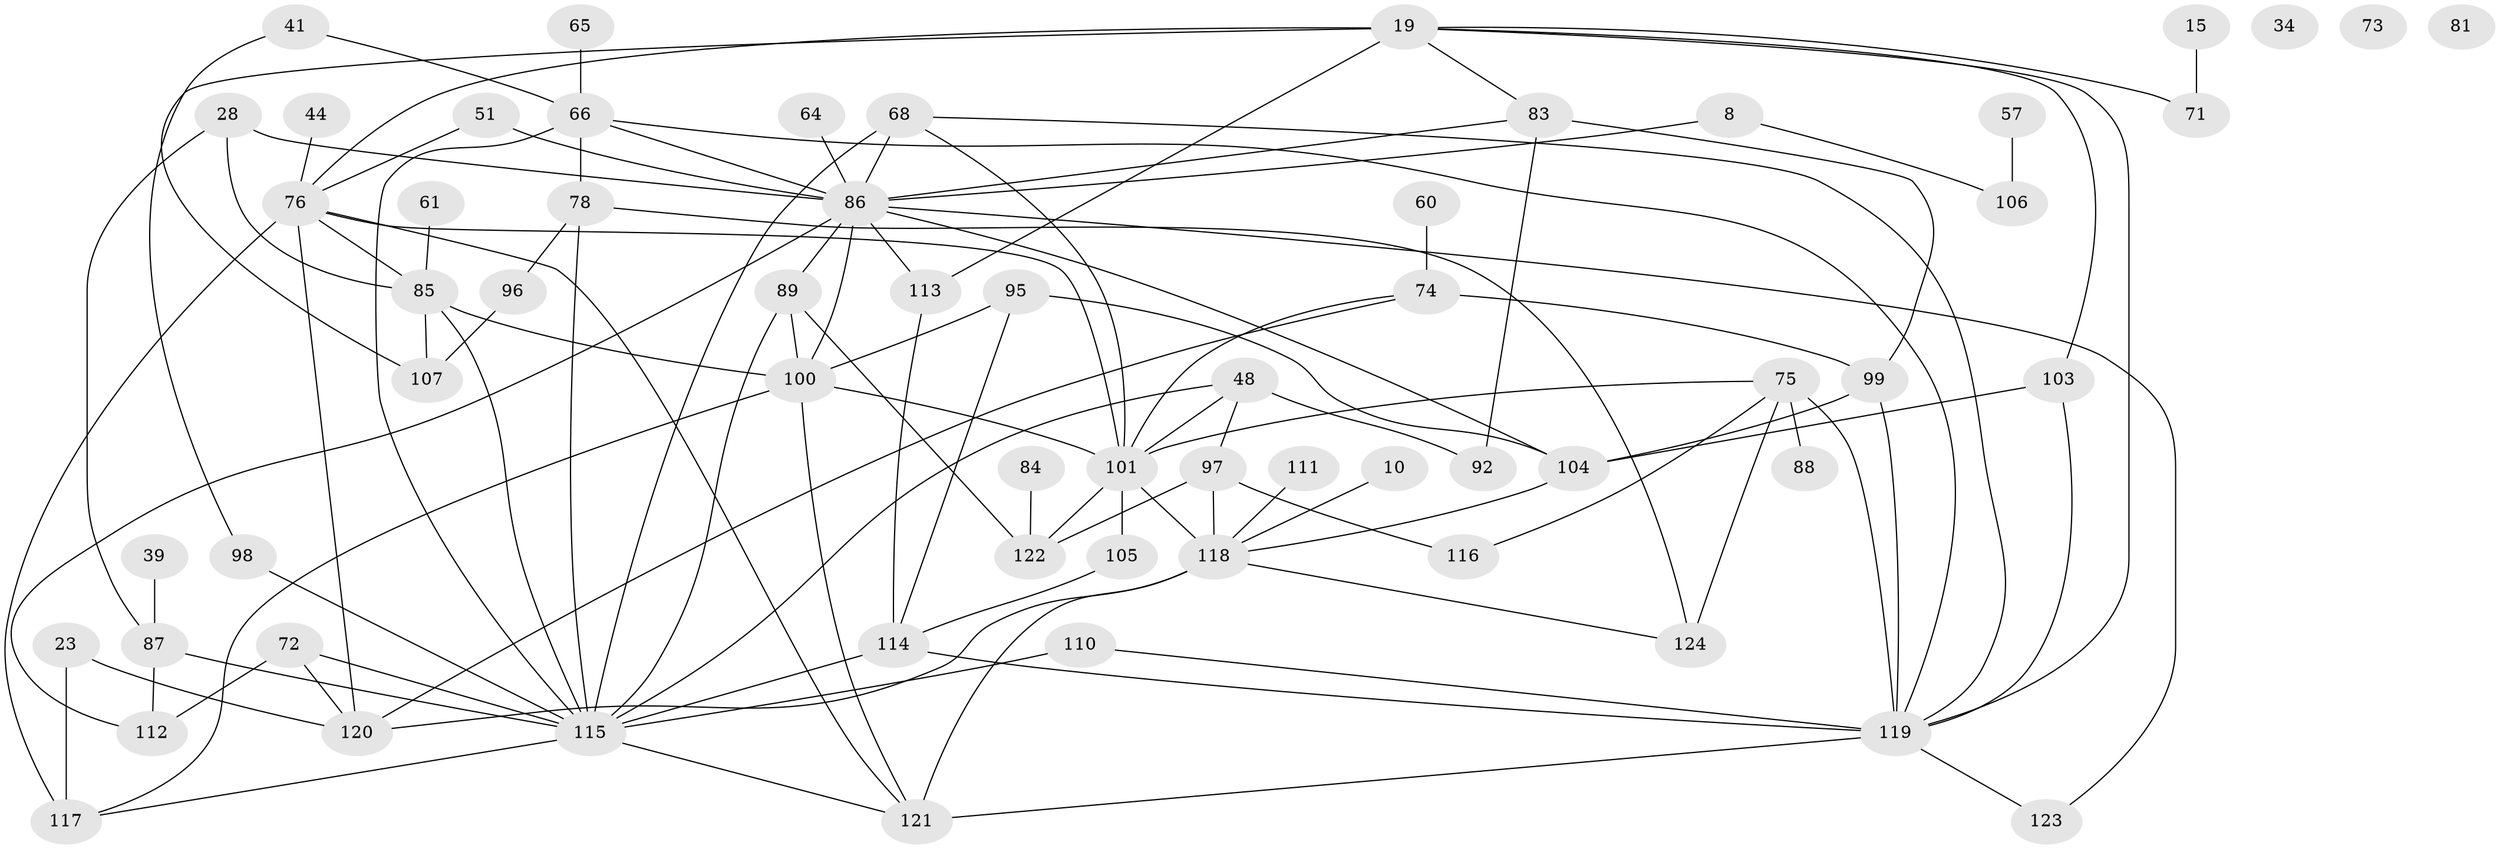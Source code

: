 // original degree distribution, {3: 0.21774193548387097, 5: 0.12096774193548387, 4: 0.1774193548387097, 2: 0.23387096774193547, 1: 0.11290322580645161, 6: 0.06451612903225806, 7: 0.03225806451612903, 0: 0.024193548387096774, 8: 0.016129032258064516}
// Generated by graph-tools (version 1.1) at 2025/43/03/04/25 21:43:22]
// undirected, 62 vertices, 109 edges
graph export_dot {
graph [start="1"]
  node [color=gray90,style=filled];
  8;
  10;
  15;
  19 [super="+6+7"];
  23 [super="+5"];
  28;
  34;
  39;
  41;
  44;
  48;
  51 [super="+35"];
  57;
  60;
  61;
  64;
  65;
  66 [super="+18"];
  68 [super="+63"];
  71;
  72 [super="+40"];
  73;
  74;
  75 [super="+67"];
  76 [super="+38+55"];
  78 [super="+9+59"];
  81;
  83;
  84;
  85;
  86 [super="+50"];
  87 [super="+79"];
  88;
  89 [super="+45"];
  92;
  95 [super="+69+17"];
  96;
  97;
  98;
  99 [super="+3"];
  100 [super="+47+52"];
  101 [super="+94+58"];
  103;
  104 [super="+102"];
  105;
  106;
  107;
  110 [super="+91"];
  111;
  112;
  113;
  114 [super="+62"];
  115 [super="+82+108"];
  116;
  117;
  118 [super="+93"];
  119 [super="+16+26+77+70"];
  120 [super="+56"];
  121 [super="+54+109"];
  122;
  123;
  124 [super="+29"];
  8 -- 106;
  8 -- 86;
  10 -- 118;
  15 -- 71;
  19 -- 107;
  19 -- 113;
  19 -- 103;
  19 -- 83;
  19 -- 71;
  19 -- 76 [weight=2];
  19 -- 119;
  23 -- 117 [weight=2];
  23 -- 120;
  28 -- 85;
  28 -- 86;
  28 -- 87 [weight=2];
  39 -- 87;
  41 -- 66;
  41 -- 98;
  44 -- 76;
  48 -- 92;
  48 -- 97;
  48 -- 101 [weight=3];
  48 -- 115 [weight=2];
  51 -- 76;
  51 -- 86;
  57 -- 106;
  60 -- 74;
  61 -- 85;
  64 -- 86;
  65 -- 66 [weight=2];
  66 -- 115 [weight=3];
  66 -- 78 [weight=2];
  66 -- 119 [weight=3];
  66 -- 86;
  68 -- 101;
  68 -- 119;
  68 -- 115 [weight=2];
  68 -- 86;
  72 -- 115 [weight=4];
  72 -- 112;
  72 -- 120;
  74 -- 99;
  74 -- 101;
  74 -- 120;
  75 -- 88;
  75 -- 124;
  75 -- 119;
  75 -- 116;
  75 -- 101;
  76 -- 85;
  76 -- 121 [weight=2];
  76 -- 101 [weight=2];
  76 -- 117;
  76 -- 120;
  78 -- 96;
  78 -- 124;
  78 -- 115 [weight=2];
  83 -- 92;
  83 -- 99;
  83 -- 86;
  84 -- 122;
  85 -- 100;
  85 -- 107;
  85 -- 115;
  86 -- 112;
  86 -- 113;
  86 -- 89;
  86 -- 100;
  86 -- 104;
  86 -- 123;
  87 -- 112;
  87 -- 115;
  89 -- 115 [weight=2];
  89 -- 100;
  89 -- 122;
  95 -- 104;
  95 -- 114;
  95 -- 100;
  96 -- 107;
  97 -- 116;
  97 -- 118;
  97 -- 122;
  98 -- 115;
  99 -- 104 [weight=2];
  99 -- 119;
  100 -- 101 [weight=2];
  100 -- 117;
  100 -- 121 [weight=3];
  101 -- 118;
  101 -- 122;
  101 -- 105;
  103 -- 104 [weight=2];
  103 -- 119;
  104 -- 118;
  105 -- 114;
  110 -- 115 [weight=2];
  110 -- 119;
  111 -- 118;
  113 -- 114;
  114 -- 115 [weight=2];
  114 -- 119;
  115 -- 117;
  115 -- 121 [weight=2];
  118 -- 120;
  118 -- 124;
  118 -- 121 [weight=2];
  119 -- 123;
  119 -- 121 [weight=5];
}
